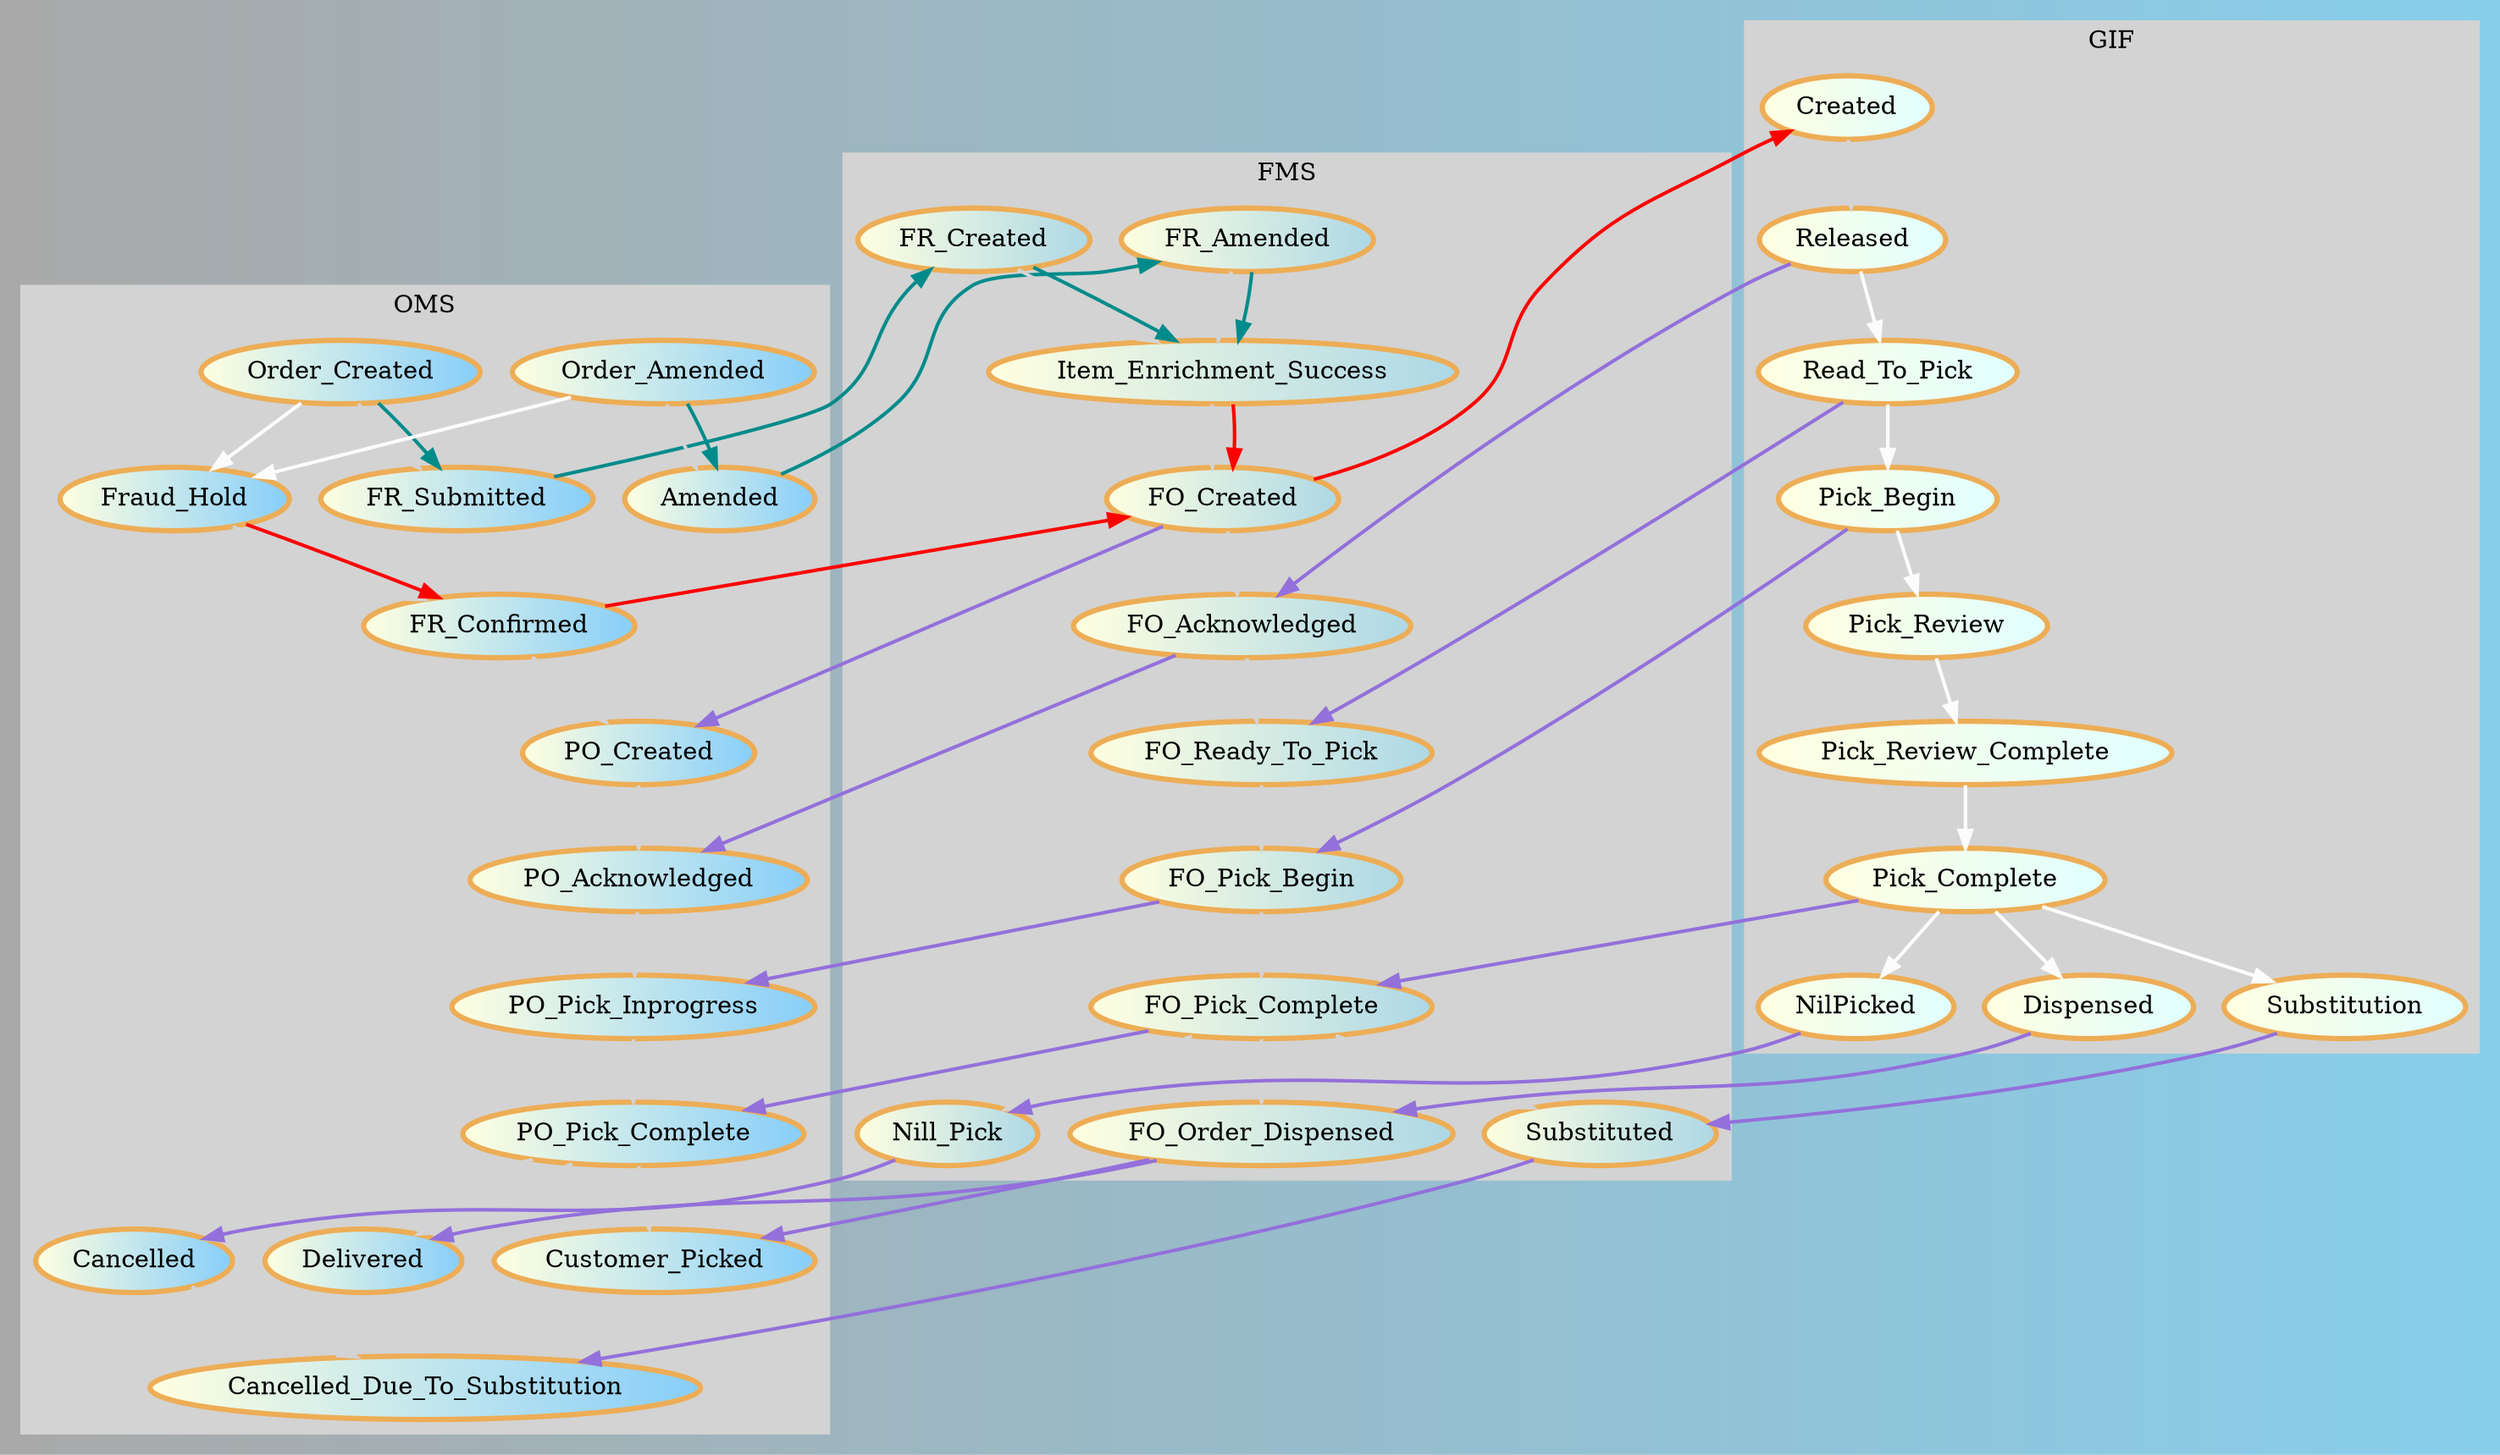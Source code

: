 
digraph G {
  bgcolor="darkgray:skyblue"
  node [shape="ellipse", width="0.6", style="filled", fillcolor="#edad56", color="#edad56", penwidth="3"]
  edge [color="#FCFCFC", penwidth="2", fontname="helvetica Neue Ultra Light"]

  subgraph cluster_OMS {
    style=filled;
    color=lightgrey;
    fillcolor="lightgrey";
    label = "OMS"
    node [fillcolor="lightyellow:lightskyblue"] 
    Order_Created -> FR_Submitted [color="lightgrey"]
    Order_Created -> Fraud_Hold 
    Order_Amended -> Fraud_Hold
    Order_Amended -> Amended [color="lightgrey"]
    Fraud_Hold -> FR_Confirmed [color="lightgrey"] 
    FR_Confirmed -> PO_Created [color="lightgrey"] 
    PO_Created -> PO_Acknowledged [color="lightgrey"]  
    PO_Acknowledged -> PO_Pick_Inprogress [color="lightgrey"] 
    PO_Pick_Inprogress -> PO_Pick_Complete [color="lightgrey"] 
    PO_Pick_Complete -> Customer_Picked [color="lightgrey"] 
    PO_Pick_Complete -> Delivered [color="lightgrey"] 
    PO_Pick_Complete -> Cancelled [color="lightgrey"] 
    //Cancelled -> Cancelled_Due_To_Nill_Pick [color="lightgrey"] 
    Cancelled -> Cancelled_Due_To_Substitution [color="lightgrey"]
    
  }

  subgraph cluster_FMS {
    style=filled;
    color=lightgrey;
    fillcolor="lightgrey";
    label = "FMS"
    node [fillcolor="lightyellow:lightblue"]
    FR_Created -> Item_Enrichment_Success [color="lightgrey"] 
    FR_Amended -> Item_Enrichment_Success [color="lightgrey"] 
    Item_Enrichment_Success -> FO_Created [color="lightgrey"] 
    FO_Created -> FO_Acknowledged [color="lightgrey"] 
    FO_Acknowledged -> FO_Ready_To_Pick [color="lightgrey"] 
    FO_Ready_To_Pick ->  FO_Pick_Begin [color="lightgrey"] 
    FO_Pick_Begin -> FO_Pick_Complete [color="lightgrey"] 
    FO_Pick_Complete -> FO_Order_Dispensed [color="lightgrey"] 
    FO_Pick_Complete -> Nill_Pick [color="lightgrey"] 
    FO_Pick_Complete -> Substituted [color="lightgrey"] 
    
  }
  
  subgraph cluster_GIF {
    style=filled;
    color=lightgrey;
    fillcolor="lightgrey";
    label = "GIF"
    node [fillcolor="lightyellow:lightcyan"]
    Created -> Released [color="lightgrey"] 
    Released -> Read_To_Pick 
    Read_To_Pick -> Pick_Begin 
    Pick_Begin -> Pick_Review 
    Pick_Review -> Pick_Review_Complete 
    Pick_Review_Complete -> Pick_Complete 
    Pick_Complete -> Dispensed 
    Pick_Complete -> NilPicked 
    Pick_Complete -> Substitution 
    
  }
  
Order_Created -> FR_Submitted [color="darkcyan"]
FR_Submitted -> FR_Created [color="darkcyan"]
Order_Amended -> Amended [color="darkcyan"]
Amended -> FR_Amended [color="darkcyan"]
FR_Created -> Item_Enrichment_Success [color="darkcyan"]
FR_Amended -> Item_Enrichment_Success [color="darkcyan"] 
Item_Enrichment_Success -> FO_Created [color="red"]
Fraud_Hold -> FR_Confirmed [color="red"] 
FR_Confirmed -> FO_Created [color="red"]
FO_Created  -> Created [color="red"]
FO_Created -> PO_Created [color="mediumpurple"]
Released -> FO_Acknowledged [color="mediumpurple"]
FO_Acknowledged -> PO_Acknowledged [color="mediumpurple"]
Read_To_Pick -> FO_Ready_To_Pick [color="mediumpurple"]
Pick_Begin -> FO_Pick_Begin [color="mediumpurple"]
FO_Pick_Begin -> PO_Pick_Inprogress [color="mediumpurple"]
Pick_Complete -> FO_Pick_Complete [color="mediumpurple"]
FO_Pick_Complete -> PO_Pick_Complete [color="mediumpurple"]
Dispensed -> FO_Order_Dispensed [color="mediumpurple"]
FO_Order_Dispensed -> Customer_Picked [color="mediumpurple"]
FO_Order_Dispensed -> Delivered [color="mediumpurple"]
NilPicked -> Nill_Pick [color="mediumpurple"]
Nill_Pick -> Cancelled [color="mediumpurple"] 
Substitution -> Substituted [color="mediumpurple"]
Substituted -> Cancelled_Due_To_Substitution [color="mediumpurple"]


}
